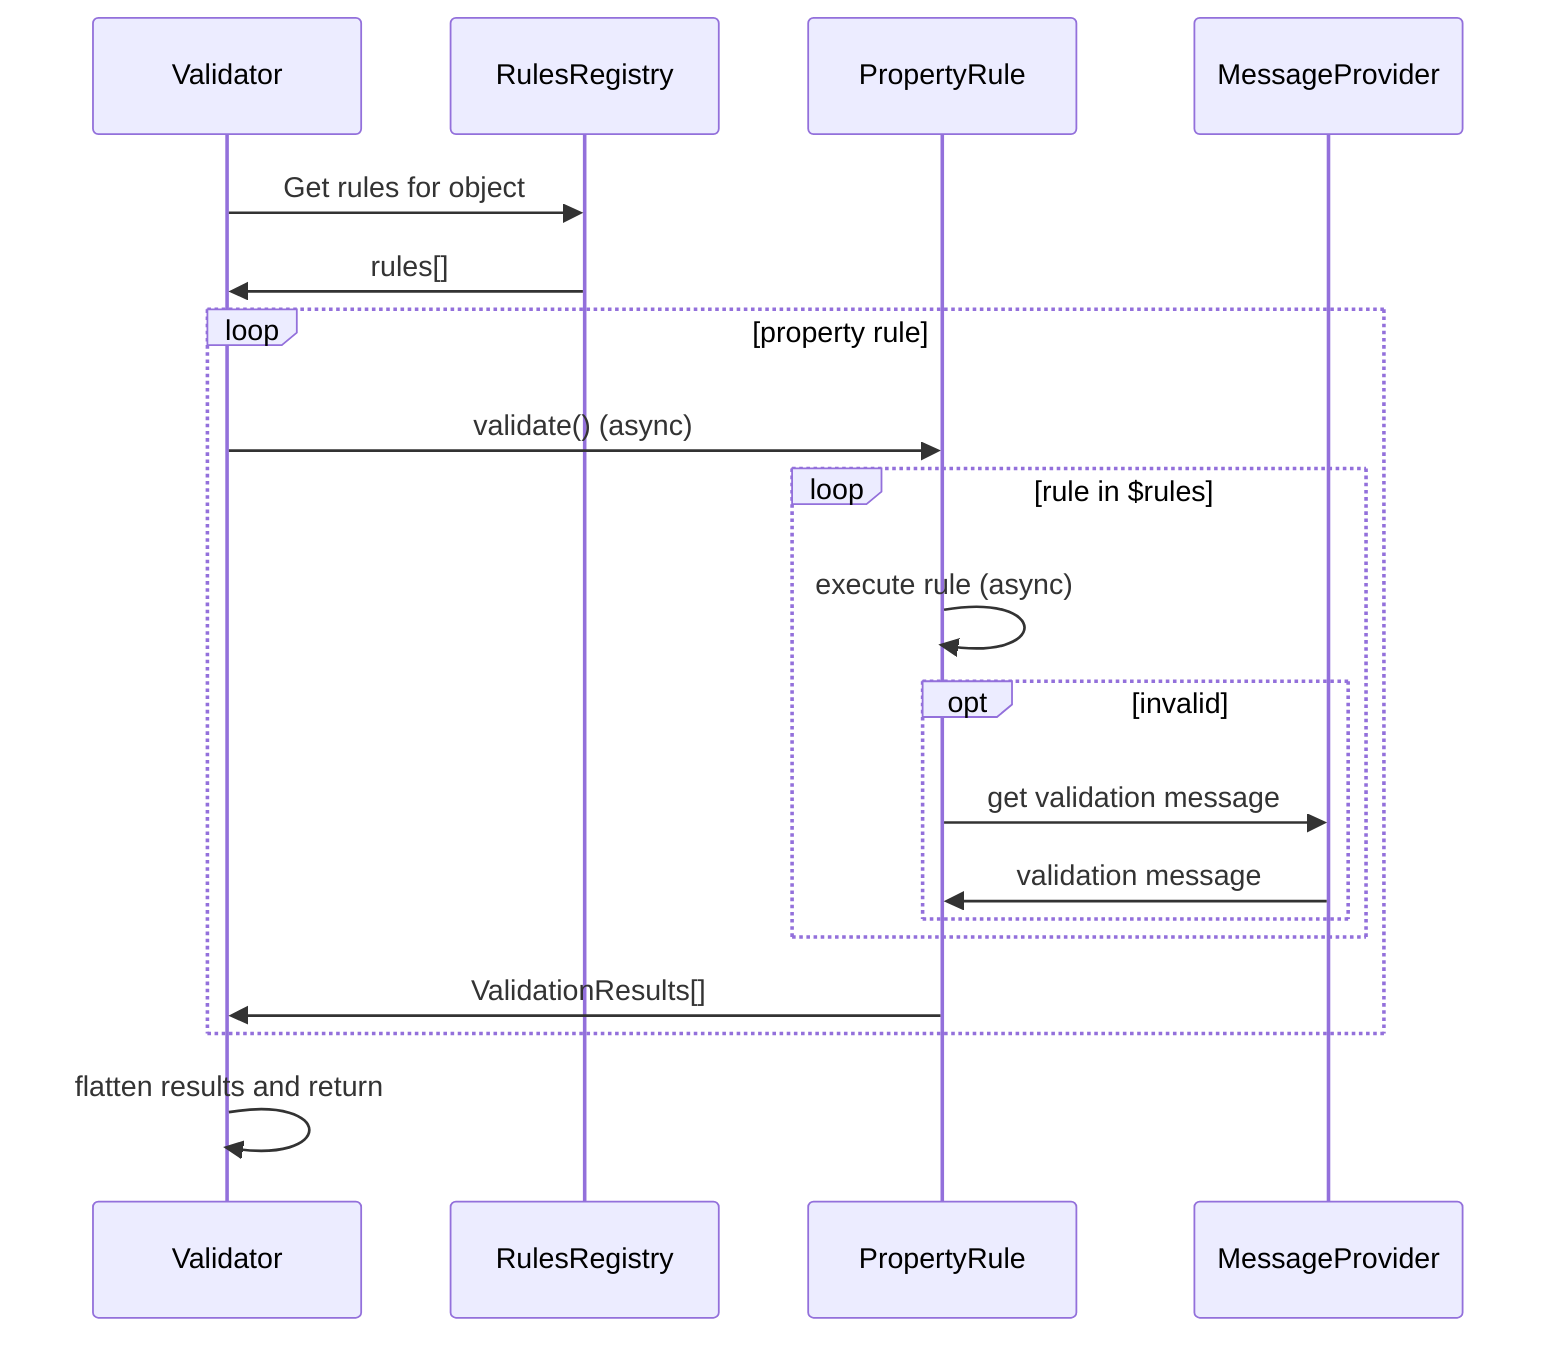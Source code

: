 sequenceDiagram
  Validator->>RulesRegistry: Get rules for object
  RulesRegistry->>Validator: rules[]
  loop property rule
    Validator->>PropertyRule: validate() (async)
    loop rule in $rules
      PropertyRule->>PropertyRule: execute rule (async)
      opt invalid
        PropertyRule->>MessageProvider: get validation message
        MessageProvider->>PropertyRule: validation message
      end
    end
    PropertyRule->>Validator: ValidationResults[]
  end
  Validator->>Validator: flatten results and return